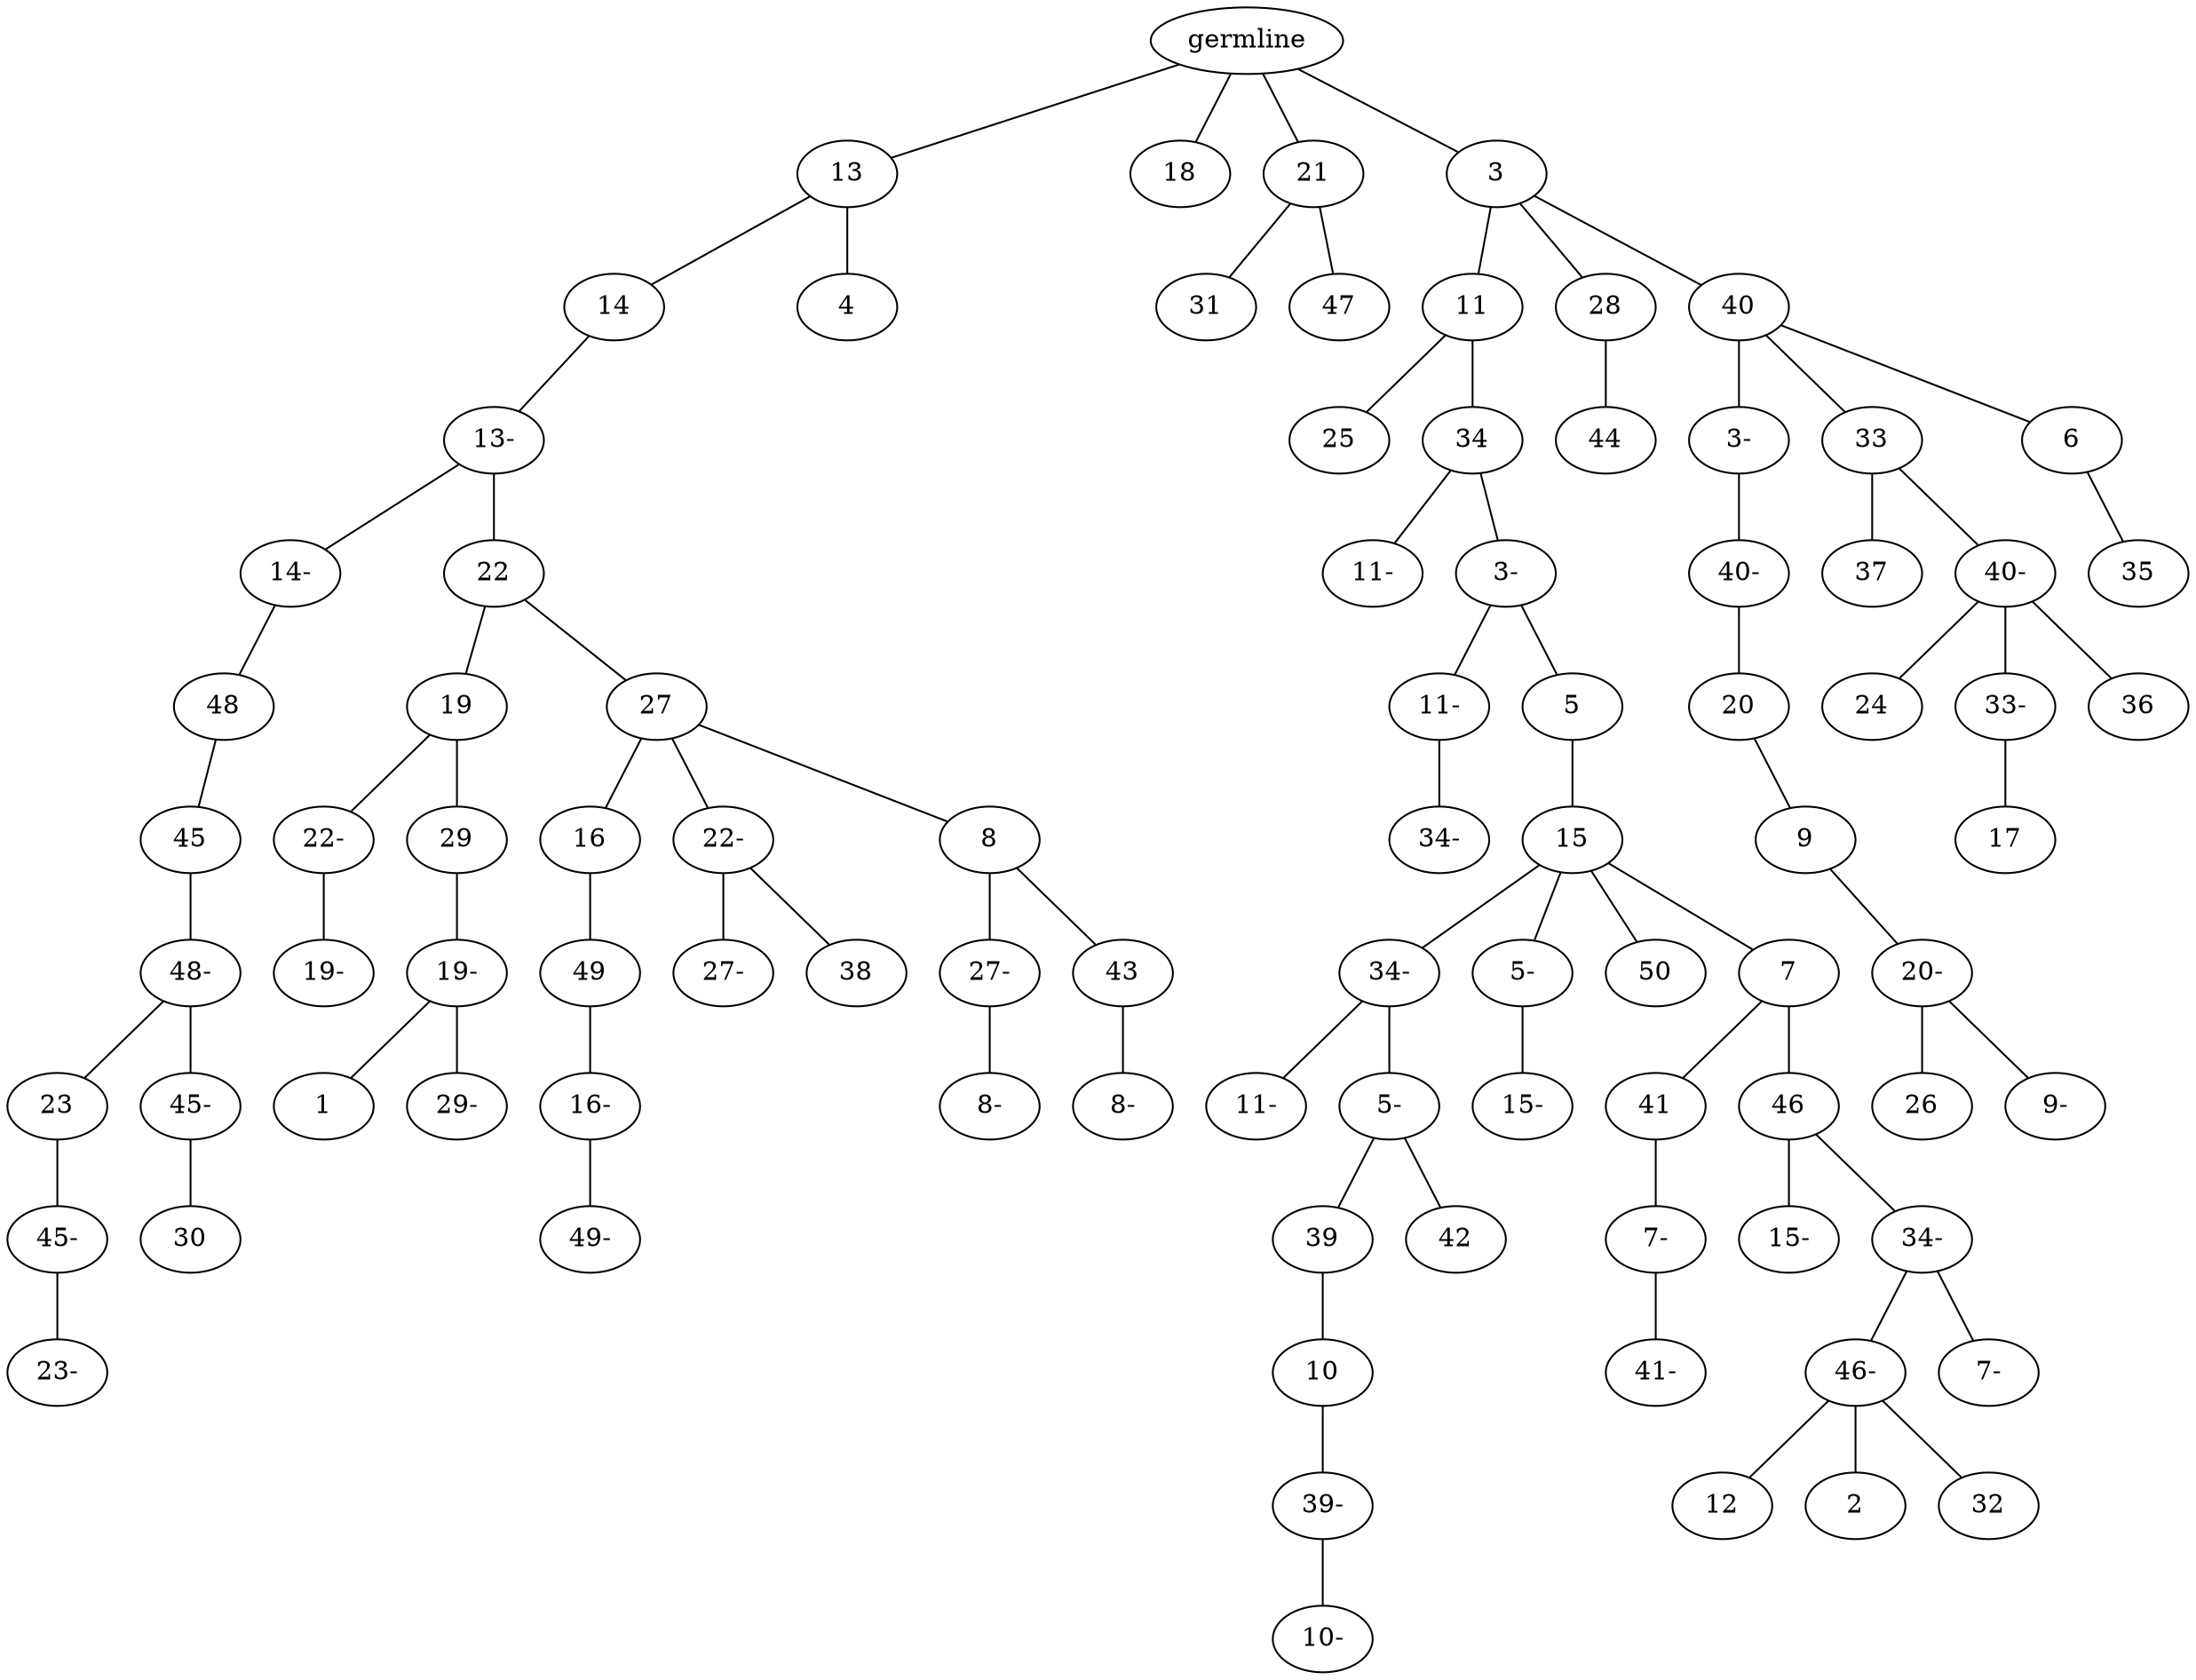graph tree {
    "140621335359648" [label="germline"];
    "140621337062656" [label="13"];
    "140621328736208" [label="14"];
    "140621328735920" [label="13-"];
    "140621328734624" [label="14-"];
    "140621328732848" [label="48"];
    "140621328733424" [label="45"];
    "140621328735008" [label="48-"];
    "140621328735200" [label="23"];
    "140621328733328" [label="45-"];
    "140621328732320" [label="23-"];
    "140621328734240" [label="45-"];
    "140621328734096" [label="30"];
    "140621328732752" [label="22"];
    "140621328734672" [label="19"];
    "140621328734480" [label="22-"];
    "140621328732272" [label="19-"];
    "140621328733616" [label="29"];
    "140621329546064" [label="19-"];
    "140621329543808" [label="1"];
    "140621329544432" [label="29-"];
    "140621328732464" [label="27"];
    "140621329546112" [label="16"];
    "140621329544912" [label="49"];
    "140621329546784" [label="16-"];
    "140621329546496" [label="49-"];
    "140621329545008" [label="22-"];
    "140621329545152" [label="27-"];
    "140621329543664" [label="38"];
    "140621329545488" [label="8"];
    "140621329547120" [label="27-"];
    "140621329544768" [label="8-"];
    "140621329544960" [label="43"];
    "140621329440288" [label="8-"];
    "140621328732896" [label="4"];
    "140621328735536" [label="18"];
    "140621328734912" [label="21"];
    "140621328929504" [label="31"];
    "140621329545248" [label="47"];
    "140621328733040" [label="3"];
    "140621329437984" [label="11"];
    "140621329439472" [label="25"];
    "140621329440576" [label="34"];
    "140621329439664" [label="11-"];
    "140621329438272" [label="3-"];
    "140621329437312" [label="11-"];
    "140621329439808" [label="34-"];
    "140621329437456" [label="5"];
    "140621329437600" [label="15"];
    "140621329437072" [label="34-"];
    "140621329439280" [label="11-"];
    "140621329439952" [label="5-"];
    "140621329438704" [label="39"];
    "140621329438944" [label="10"];
    "140621329166000" [label="39-"];
    "140621329165712" [label="10-"];
    "140621329436976" [label="42"];
    "140621329436928" [label="5-"];
    "140621329438896" [label="15-"];
    "140621329437408" [label="50"];
    "140621329163888" [label="7"];
    "140621329164176" [label="41"];
    "140621329166048" [label="7-"];
    "140621329163744" [label="41-"];
    "140621329163072" [label="46"];
    "140621329165568" [label="15-"];
    "140621329165664" [label="34-"];
    "140621329164032" [label="46-"];
    "140621329163216" [label="12"];
    "140621329165952" [label="2"];
    "140621329162592" [label="32"];
    "140621329165328" [label="7-"];
    "140621329438512" [label="28"];
    "140621329439040" [label="44"];
    "140621329436832" [label="40"];
    "140621329440672" [label="3-"];
    "140621329164368" [label="40-"];
    "140621329164848" [label="20"];
    "140621329164560" [label="9"];
    "140621329163504" [label="20-"];
    "140621329163840" [label="26"];
    "140621329164656" [label="9-"];
    "140621329439424" [label="33"];
    "140621329163936" [label="37"];
    "140621329163696" [label="40-"];
    "140621329164512" [label="24"];
    "140621329165232" [label="33-"];
    "140621328929408" [label="17"];
    "140621329163792" [label="36"];
    "140621329164752" [label="6"];
    "140621328931136" [label="35"];
    "140621335359648" -- "140621337062656";
    "140621335359648" -- "140621328735536";
    "140621335359648" -- "140621328734912";
    "140621335359648" -- "140621328733040";
    "140621337062656" -- "140621328736208";
    "140621337062656" -- "140621328732896";
    "140621328736208" -- "140621328735920";
    "140621328735920" -- "140621328734624";
    "140621328735920" -- "140621328732752";
    "140621328734624" -- "140621328732848";
    "140621328732848" -- "140621328733424";
    "140621328733424" -- "140621328735008";
    "140621328735008" -- "140621328735200";
    "140621328735008" -- "140621328734240";
    "140621328735200" -- "140621328733328";
    "140621328733328" -- "140621328732320";
    "140621328734240" -- "140621328734096";
    "140621328732752" -- "140621328734672";
    "140621328732752" -- "140621328732464";
    "140621328734672" -- "140621328734480";
    "140621328734672" -- "140621328733616";
    "140621328734480" -- "140621328732272";
    "140621328733616" -- "140621329546064";
    "140621329546064" -- "140621329543808";
    "140621329546064" -- "140621329544432";
    "140621328732464" -- "140621329546112";
    "140621328732464" -- "140621329545008";
    "140621328732464" -- "140621329545488";
    "140621329546112" -- "140621329544912";
    "140621329544912" -- "140621329546784";
    "140621329546784" -- "140621329546496";
    "140621329545008" -- "140621329545152";
    "140621329545008" -- "140621329543664";
    "140621329545488" -- "140621329547120";
    "140621329545488" -- "140621329544960";
    "140621329547120" -- "140621329544768";
    "140621329544960" -- "140621329440288";
    "140621328734912" -- "140621328929504";
    "140621328734912" -- "140621329545248";
    "140621328733040" -- "140621329437984";
    "140621328733040" -- "140621329438512";
    "140621328733040" -- "140621329436832";
    "140621329437984" -- "140621329439472";
    "140621329437984" -- "140621329440576";
    "140621329440576" -- "140621329439664";
    "140621329440576" -- "140621329438272";
    "140621329438272" -- "140621329437312";
    "140621329438272" -- "140621329437456";
    "140621329437312" -- "140621329439808";
    "140621329437456" -- "140621329437600";
    "140621329437600" -- "140621329437072";
    "140621329437600" -- "140621329436928";
    "140621329437600" -- "140621329437408";
    "140621329437600" -- "140621329163888";
    "140621329437072" -- "140621329439280";
    "140621329437072" -- "140621329439952";
    "140621329439952" -- "140621329438704";
    "140621329439952" -- "140621329436976";
    "140621329438704" -- "140621329438944";
    "140621329438944" -- "140621329166000";
    "140621329166000" -- "140621329165712";
    "140621329436928" -- "140621329438896";
    "140621329163888" -- "140621329164176";
    "140621329163888" -- "140621329163072";
    "140621329164176" -- "140621329166048";
    "140621329166048" -- "140621329163744";
    "140621329163072" -- "140621329165568";
    "140621329163072" -- "140621329165664";
    "140621329165664" -- "140621329164032";
    "140621329165664" -- "140621329165328";
    "140621329164032" -- "140621329163216";
    "140621329164032" -- "140621329165952";
    "140621329164032" -- "140621329162592";
    "140621329438512" -- "140621329439040";
    "140621329436832" -- "140621329440672";
    "140621329436832" -- "140621329439424";
    "140621329436832" -- "140621329164752";
    "140621329440672" -- "140621329164368";
    "140621329164368" -- "140621329164848";
    "140621329164848" -- "140621329164560";
    "140621329164560" -- "140621329163504";
    "140621329163504" -- "140621329163840";
    "140621329163504" -- "140621329164656";
    "140621329439424" -- "140621329163936";
    "140621329439424" -- "140621329163696";
    "140621329163696" -- "140621329164512";
    "140621329163696" -- "140621329165232";
    "140621329163696" -- "140621329163792";
    "140621329165232" -- "140621328929408";
    "140621329164752" -- "140621328931136";
}

